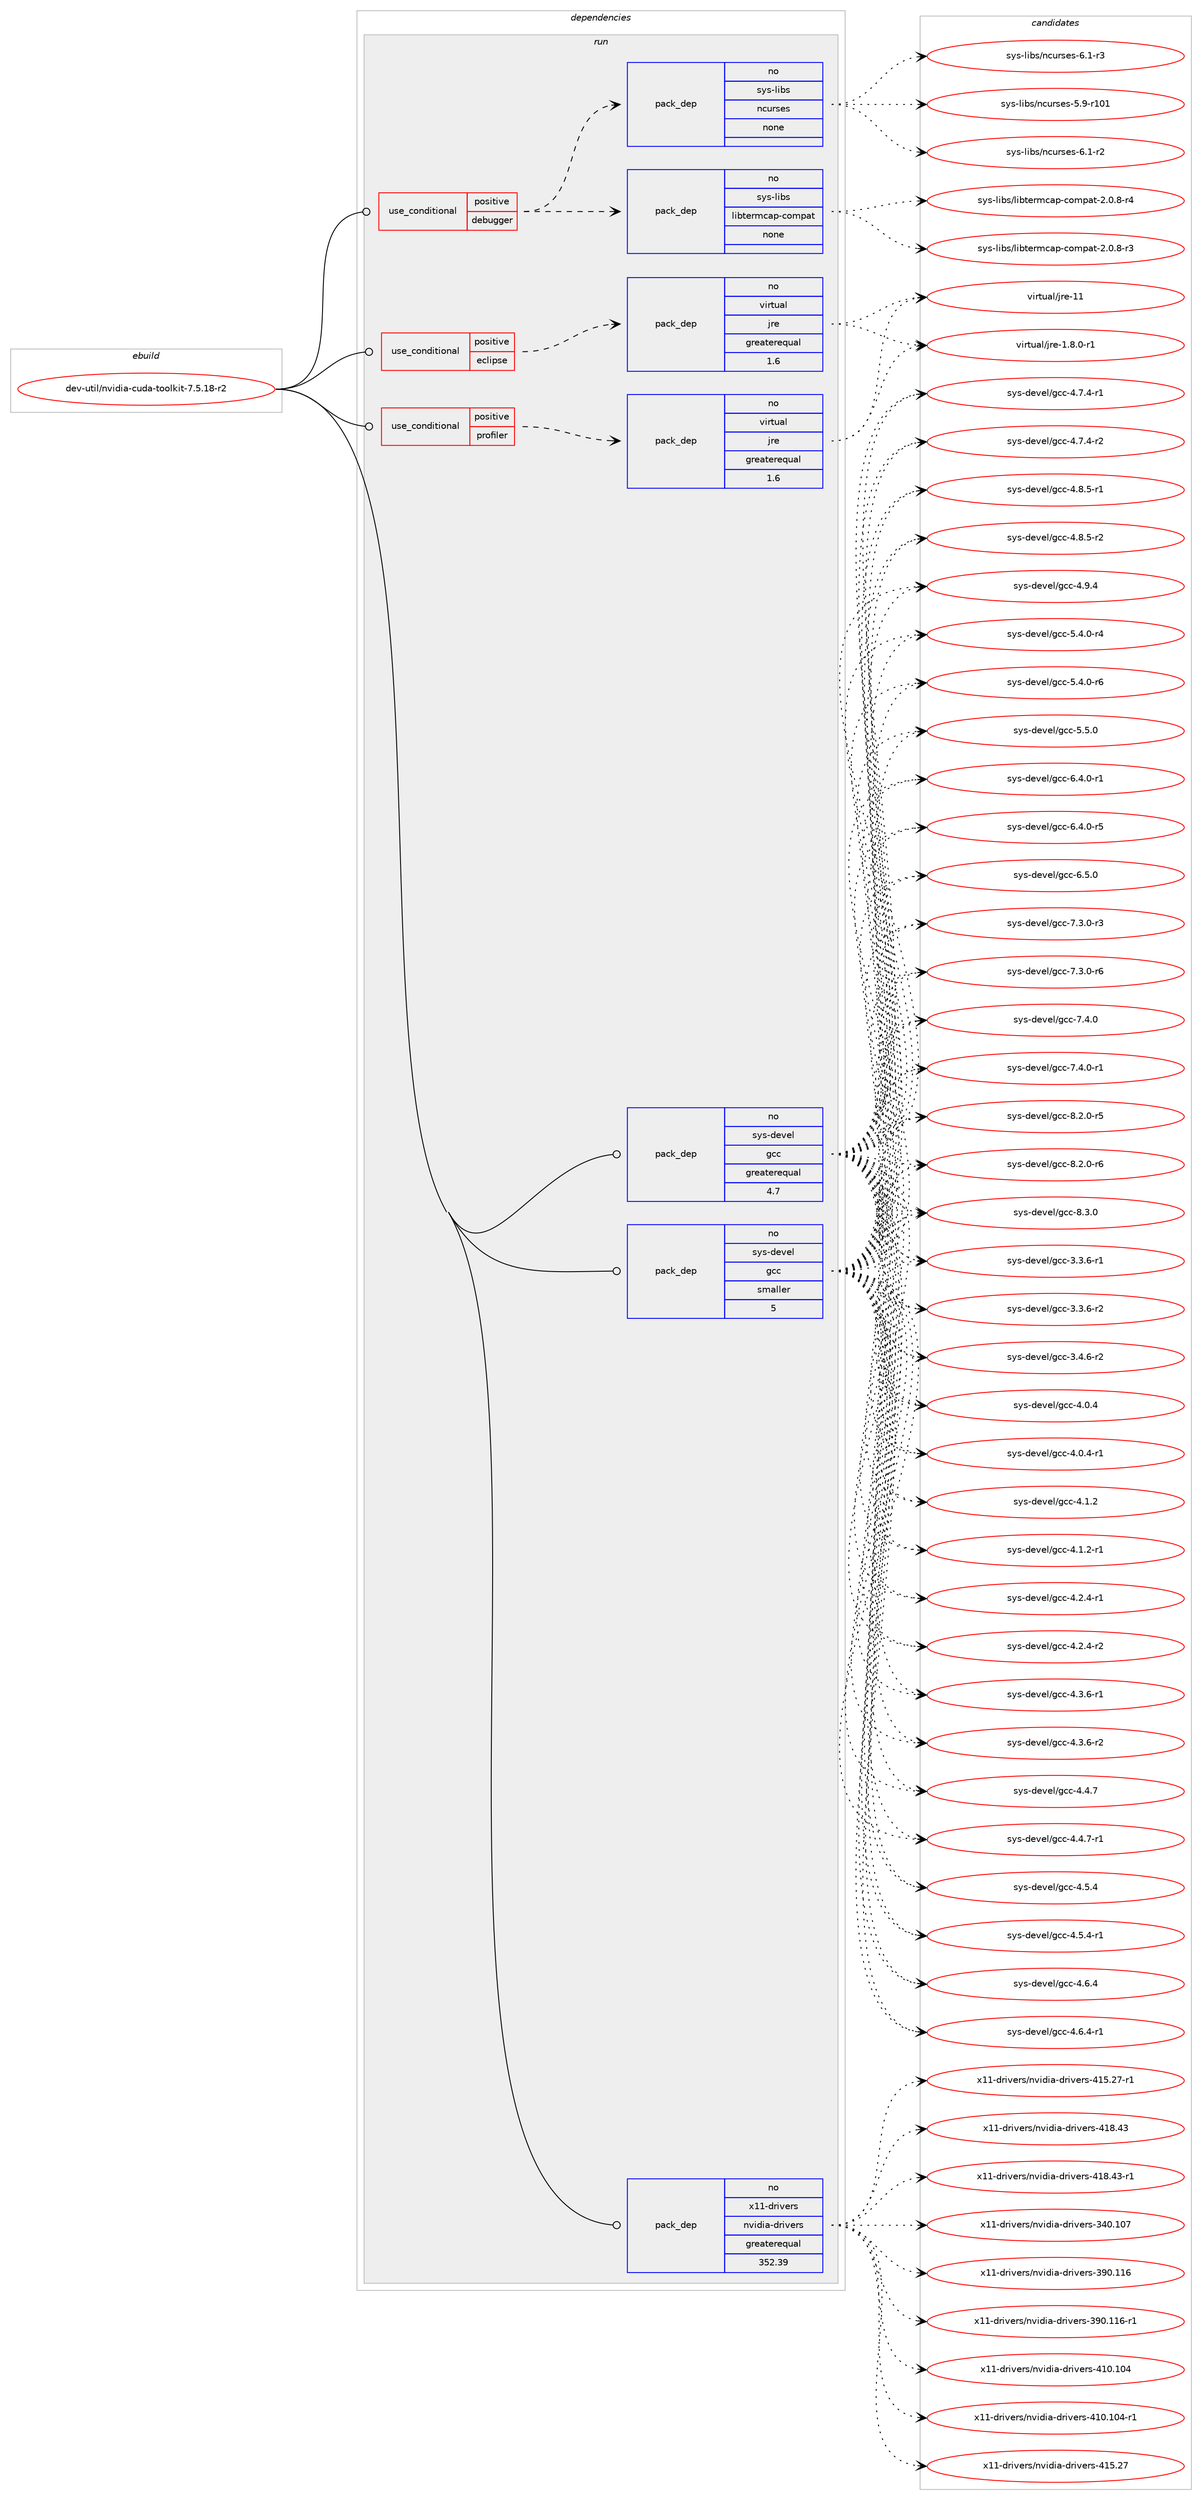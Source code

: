 digraph prolog {

# *************
# Graph options
# *************

newrank=true;
concentrate=true;
compound=true;
graph [rankdir=LR,fontname=Helvetica,fontsize=10,ranksep=1.5];#, ranksep=2.5, nodesep=0.2];
edge  [arrowhead=vee];
node  [fontname=Helvetica,fontsize=10];

# **********
# The ebuild
# **********

subgraph cluster_leftcol {
color=gray;
rank=same;
label=<<i>ebuild</i>>;
id [label="dev-util/nvidia-cuda-toolkit-7.5.18-r2", color=red, width=4, href="../dev-util/nvidia-cuda-toolkit-7.5.18-r2.svg"];
}

# ****************
# The dependencies
# ****************

subgraph cluster_midcol {
color=gray;
label=<<i>dependencies</i>>;
subgraph cluster_compile {
fillcolor="#eeeeee";
style=filled;
label=<<i>compile</i>>;
}
subgraph cluster_compileandrun {
fillcolor="#eeeeee";
style=filled;
label=<<i>compile and run</i>>;
}
subgraph cluster_run {
fillcolor="#eeeeee";
style=filled;
label=<<i>run</i>>;
subgraph cond424808 {
dependency1547878 [label=<<TABLE BORDER="0" CELLBORDER="1" CELLSPACING="0" CELLPADDING="4"><TR><TD ROWSPAN="3" CELLPADDING="10">use_conditional</TD></TR><TR><TD>positive</TD></TR><TR><TD>debugger</TD></TR></TABLE>>, shape=none, color=red];
subgraph pack1099375 {
dependency1547879 [label=<<TABLE BORDER="0" CELLBORDER="1" CELLSPACING="0" CELLPADDING="4" WIDTH="220"><TR><TD ROWSPAN="6" CELLPADDING="30">pack_dep</TD></TR><TR><TD WIDTH="110">no</TD></TR><TR><TD>sys-libs</TD></TR><TR><TD>libtermcap-compat</TD></TR><TR><TD>none</TD></TR><TR><TD></TD></TR></TABLE>>, shape=none, color=blue];
}
dependency1547878:e -> dependency1547879:w [weight=20,style="dashed",arrowhead="vee"];
subgraph pack1099376 {
dependency1547880 [label=<<TABLE BORDER="0" CELLBORDER="1" CELLSPACING="0" CELLPADDING="4" WIDTH="220"><TR><TD ROWSPAN="6" CELLPADDING="30">pack_dep</TD></TR><TR><TD WIDTH="110">no</TD></TR><TR><TD>sys-libs</TD></TR><TR><TD>ncurses</TD></TR><TR><TD>none</TD></TR><TR><TD></TD></TR></TABLE>>, shape=none, color=blue];
}
dependency1547878:e -> dependency1547880:w [weight=20,style="dashed",arrowhead="vee"];
}
id:e -> dependency1547878:w [weight=20,style="solid",arrowhead="odot"];
subgraph cond424809 {
dependency1547881 [label=<<TABLE BORDER="0" CELLBORDER="1" CELLSPACING="0" CELLPADDING="4"><TR><TD ROWSPAN="3" CELLPADDING="10">use_conditional</TD></TR><TR><TD>positive</TD></TR><TR><TD>eclipse</TD></TR></TABLE>>, shape=none, color=red];
subgraph pack1099377 {
dependency1547882 [label=<<TABLE BORDER="0" CELLBORDER="1" CELLSPACING="0" CELLPADDING="4" WIDTH="220"><TR><TD ROWSPAN="6" CELLPADDING="30">pack_dep</TD></TR><TR><TD WIDTH="110">no</TD></TR><TR><TD>virtual</TD></TR><TR><TD>jre</TD></TR><TR><TD>greaterequal</TD></TR><TR><TD>1.6</TD></TR></TABLE>>, shape=none, color=blue];
}
dependency1547881:e -> dependency1547882:w [weight=20,style="dashed",arrowhead="vee"];
}
id:e -> dependency1547881:w [weight=20,style="solid",arrowhead="odot"];
subgraph cond424810 {
dependency1547883 [label=<<TABLE BORDER="0" CELLBORDER="1" CELLSPACING="0" CELLPADDING="4"><TR><TD ROWSPAN="3" CELLPADDING="10">use_conditional</TD></TR><TR><TD>positive</TD></TR><TR><TD>profiler</TD></TR></TABLE>>, shape=none, color=red];
subgraph pack1099378 {
dependency1547884 [label=<<TABLE BORDER="0" CELLBORDER="1" CELLSPACING="0" CELLPADDING="4" WIDTH="220"><TR><TD ROWSPAN="6" CELLPADDING="30">pack_dep</TD></TR><TR><TD WIDTH="110">no</TD></TR><TR><TD>virtual</TD></TR><TR><TD>jre</TD></TR><TR><TD>greaterequal</TD></TR><TR><TD>1.6</TD></TR></TABLE>>, shape=none, color=blue];
}
dependency1547883:e -> dependency1547884:w [weight=20,style="dashed",arrowhead="vee"];
}
id:e -> dependency1547883:w [weight=20,style="solid",arrowhead="odot"];
subgraph pack1099379 {
dependency1547885 [label=<<TABLE BORDER="0" CELLBORDER="1" CELLSPACING="0" CELLPADDING="4" WIDTH="220"><TR><TD ROWSPAN="6" CELLPADDING="30">pack_dep</TD></TR><TR><TD WIDTH="110">no</TD></TR><TR><TD>sys-devel</TD></TR><TR><TD>gcc</TD></TR><TR><TD>greaterequal</TD></TR><TR><TD>4.7</TD></TR></TABLE>>, shape=none, color=blue];
}
id:e -> dependency1547885:w [weight=20,style="solid",arrowhead="odot"];
subgraph pack1099380 {
dependency1547886 [label=<<TABLE BORDER="0" CELLBORDER="1" CELLSPACING="0" CELLPADDING="4" WIDTH="220"><TR><TD ROWSPAN="6" CELLPADDING="30">pack_dep</TD></TR><TR><TD WIDTH="110">no</TD></TR><TR><TD>sys-devel</TD></TR><TR><TD>gcc</TD></TR><TR><TD>smaller</TD></TR><TR><TD>5</TD></TR></TABLE>>, shape=none, color=blue];
}
id:e -> dependency1547886:w [weight=20,style="solid",arrowhead="odot"];
subgraph pack1099381 {
dependency1547887 [label=<<TABLE BORDER="0" CELLBORDER="1" CELLSPACING="0" CELLPADDING="4" WIDTH="220"><TR><TD ROWSPAN="6" CELLPADDING="30">pack_dep</TD></TR><TR><TD WIDTH="110">no</TD></TR><TR><TD>x11-drivers</TD></TR><TR><TD>nvidia-drivers</TD></TR><TR><TD>greaterequal</TD></TR><TR><TD>352.39</TD></TR></TABLE>>, shape=none, color=blue];
}
id:e -> dependency1547887:w [weight=20,style="solid",arrowhead="odot"];
}
}

# **************
# The candidates
# **************

subgraph cluster_choices {
rank=same;
color=gray;
label=<<i>candidates</i>>;

subgraph choice1099375 {
color=black;
nodesep=1;
choice1151211154510810598115471081059811610111410999971124599111109112971164550464846564511451 [label="sys-libs/libtermcap-compat-2.0.8-r3", color=red, width=4,href="../sys-libs/libtermcap-compat-2.0.8-r3.svg"];
choice1151211154510810598115471081059811610111410999971124599111109112971164550464846564511452 [label="sys-libs/libtermcap-compat-2.0.8-r4", color=red, width=4,href="../sys-libs/libtermcap-compat-2.0.8-r4.svg"];
dependency1547879:e -> choice1151211154510810598115471081059811610111410999971124599111109112971164550464846564511451:w [style=dotted,weight="100"];
dependency1547879:e -> choice1151211154510810598115471081059811610111410999971124599111109112971164550464846564511452:w [style=dotted,weight="100"];
}
subgraph choice1099376 {
color=black;
nodesep=1;
choice115121115451081059811547110991171141151011154553465745114494849 [label="sys-libs/ncurses-5.9-r101", color=red, width=4,href="../sys-libs/ncurses-5.9-r101.svg"];
choice11512111545108105981154711099117114115101115455446494511450 [label="sys-libs/ncurses-6.1-r2", color=red, width=4,href="../sys-libs/ncurses-6.1-r2.svg"];
choice11512111545108105981154711099117114115101115455446494511451 [label="sys-libs/ncurses-6.1-r3", color=red, width=4,href="../sys-libs/ncurses-6.1-r3.svg"];
dependency1547880:e -> choice115121115451081059811547110991171141151011154553465745114494849:w [style=dotted,weight="100"];
dependency1547880:e -> choice11512111545108105981154711099117114115101115455446494511450:w [style=dotted,weight="100"];
dependency1547880:e -> choice11512111545108105981154711099117114115101115455446494511451:w [style=dotted,weight="100"];
}
subgraph choice1099377 {
color=black;
nodesep=1;
choice11810511411611797108471061141014549465646484511449 [label="virtual/jre-1.8.0-r1", color=red, width=4,href="../virtual/jre-1.8.0-r1.svg"];
choice1181051141161179710847106114101454949 [label="virtual/jre-11", color=red, width=4,href="../virtual/jre-11.svg"];
dependency1547882:e -> choice11810511411611797108471061141014549465646484511449:w [style=dotted,weight="100"];
dependency1547882:e -> choice1181051141161179710847106114101454949:w [style=dotted,weight="100"];
}
subgraph choice1099378 {
color=black;
nodesep=1;
choice11810511411611797108471061141014549465646484511449 [label="virtual/jre-1.8.0-r1", color=red, width=4,href="../virtual/jre-1.8.0-r1.svg"];
choice1181051141161179710847106114101454949 [label="virtual/jre-11", color=red, width=4,href="../virtual/jre-11.svg"];
dependency1547884:e -> choice11810511411611797108471061141014549465646484511449:w [style=dotted,weight="100"];
dependency1547884:e -> choice1181051141161179710847106114101454949:w [style=dotted,weight="100"];
}
subgraph choice1099379 {
color=black;
nodesep=1;
choice115121115451001011181011084710399994551465146544511449 [label="sys-devel/gcc-3.3.6-r1", color=red, width=4,href="../sys-devel/gcc-3.3.6-r1.svg"];
choice115121115451001011181011084710399994551465146544511450 [label="sys-devel/gcc-3.3.6-r2", color=red, width=4,href="../sys-devel/gcc-3.3.6-r2.svg"];
choice115121115451001011181011084710399994551465246544511450 [label="sys-devel/gcc-3.4.6-r2", color=red, width=4,href="../sys-devel/gcc-3.4.6-r2.svg"];
choice11512111545100101118101108471039999455246484652 [label="sys-devel/gcc-4.0.4", color=red, width=4,href="../sys-devel/gcc-4.0.4.svg"];
choice115121115451001011181011084710399994552464846524511449 [label="sys-devel/gcc-4.0.4-r1", color=red, width=4,href="../sys-devel/gcc-4.0.4-r1.svg"];
choice11512111545100101118101108471039999455246494650 [label="sys-devel/gcc-4.1.2", color=red, width=4,href="../sys-devel/gcc-4.1.2.svg"];
choice115121115451001011181011084710399994552464946504511449 [label="sys-devel/gcc-4.1.2-r1", color=red, width=4,href="../sys-devel/gcc-4.1.2-r1.svg"];
choice115121115451001011181011084710399994552465046524511449 [label="sys-devel/gcc-4.2.4-r1", color=red, width=4,href="../sys-devel/gcc-4.2.4-r1.svg"];
choice115121115451001011181011084710399994552465046524511450 [label="sys-devel/gcc-4.2.4-r2", color=red, width=4,href="../sys-devel/gcc-4.2.4-r2.svg"];
choice115121115451001011181011084710399994552465146544511449 [label="sys-devel/gcc-4.3.6-r1", color=red, width=4,href="../sys-devel/gcc-4.3.6-r1.svg"];
choice115121115451001011181011084710399994552465146544511450 [label="sys-devel/gcc-4.3.6-r2", color=red, width=4,href="../sys-devel/gcc-4.3.6-r2.svg"];
choice11512111545100101118101108471039999455246524655 [label="sys-devel/gcc-4.4.7", color=red, width=4,href="../sys-devel/gcc-4.4.7.svg"];
choice115121115451001011181011084710399994552465246554511449 [label="sys-devel/gcc-4.4.7-r1", color=red, width=4,href="../sys-devel/gcc-4.4.7-r1.svg"];
choice11512111545100101118101108471039999455246534652 [label="sys-devel/gcc-4.5.4", color=red, width=4,href="../sys-devel/gcc-4.5.4.svg"];
choice115121115451001011181011084710399994552465346524511449 [label="sys-devel/gcc-4.5.4-r1", color=red, width=4,href="../sys-devel/gcc-4.5.4-r1.svg"];
choice11512111545100101118101108471039999455246544652 [label="sys-devel/gcc-4.6.4", color=red, width=4,href="../sys-devel/gcc-4.6.4.svg"];
choice115121115451001011181011084710399994552465446524511449 [label="sys-devel/gcc-4.6.4-r1", color=red, width=4,href="../sys-devel/gcc-4.6.4-r1.svg"];
choice115121115451001011181011084710399994552465546524511449 [label="sys-devel/gcc-4.7.4-r1", color=red, width=4,href="../sys-devel/gcc-4.7.4-r1.svg"];
choice115121115451001011181011084710399994552465546524511450 [label="sys-devel/gcc-4.7.4-r2", color=red, width=4,href="../sys-devel/gcc-4.7.4-r2.svg"];
choice115121115451001011181011084710399994552465646534511449 [label="sys-devel/gcc-4.8.5-r1", color=red, width=4,href="../sys-devel/gcc-4.8.5-r1.svg"];
choice115121115451001011181011084710399994552465646534511450 [label="sys-devel/gcc-4.8.5-r2", color=red, width=4,href="../sys-devel/gcc-4.8.5-r2.svg"];
choice11512111545100101118101108471039999455246574652 [label="sys-devel/gcc-4.9.4", color=red, width=4,href="../sys-devel/gcc-4.9.4.svg"];
choice115121115451001011181011084710399994553465246484511452 [label="sys-devel/gcc-5.4.0-r4", color=red, width=4,href="../sys-devel/gcc-5.4.0-r4.svg"];
choice115121115451001011181011084710399994553465246484511454 [label="sys-devel/gcc-5.4.0-r6", color=red, width=4,href="../sys-devel/gcc-5.4.0-r6.svg"];
choice11512111545100101118101108471039999455346534648 [label="sys-devel/gcc-5.5.0", color=red, width=4,href="../sys-devel/gcc-5.5.0.svg"];
choice115121115451001011181011084710399994554465246484511449 [label="sys-devel/gcc-6.4.0-r1", color=red, width=4,href="../sys-devel/gcc-6.4.0-r1.svg"];
choice115121115451001011181011084710399994554465246484511453 [label="sys-devel/gcc-6.4.0-r5", color=red, width=4,href="../sys-devel/gcc-6.4.0-r5.svg"];
choice11512111545100101118101108471039999455446534648 [label="sys-devel/gcc-6.5.0", color=red, width=4,href="../sys-devel/gcc-6.5.0.svg"];
choice115121115451001011181011084710399994555465146484511451 [label="sys-devel/gcc-7.3.0-r3", color=red, width=4,href="../sys-devel/gcc-7.3.0-r3.svg"];
choice115121115451001011181011084710399994555465146484511454 [label="sys-devel/gcc-7.3.0-r6", color=red, width=4,href="../sys-devel/gcc-7.3.0-r6.svg"];
choice11512111545100101118101108471039999455546524648 [label="sys-devel/gcc-7.4.0", color=red, width=4,href="../sys-devel/gcc-7.4.0.svg"];
choice115121115451001011181011084710399994555465246484511449 [label="sys-devel/gcc-7.4.0-r1", color=red, width=4,href="../sys-devel/gcc-7.4.0-r1.svg"];
choice115121115451001011181011084710399994556465046484511453 [label="sys-devel/gcc-8.2.0-r5", color=red, width=4,href="../sys-devel/gcc-8.2.0-r5.svg"];
choice115121115451001011181011084710399994556465046484511454 [label="sys-devel/gcc-8.2.0-r6", color=red, width=4,href="../sys-devel/gcc-8.2.0-r6.svg"];
choice11512111545100101118101108471039999455646514648 [label="sys-devel/gcc-8.3.0", color=red, width=4,href="../sys-devel/gcc-8.3.0.svg"];
dependency1547885:e -> choice115121115451001011181011084710399994551465146544511449:w [style=dotted,weight="100"];
dependency1547885:e -> choice115121115451001011181011084710399994551465146544511450:w [style=dotted,weight="100"];
dependency1547885:e -> choice115121115451001011181011084710399994551465246544511450:w [style=dotted,weight="100"];
dependency1547885:e -> choice11512111545100101118101108471039999455246484652:w [style=dotted,weight="100"];
dependency1547885:e -> choice115121115451001011181011084710399994552464846524511449:w [style=dotted,weight="100"];
dependency1547885:e -> choice11512111545100101118101108471039999455246494650:w [style=dotted,weight="100"];
dependency1547885:e -> choice115121115451001011181011084710399994552464946504511449:w [style=dotted,weight="100"];
dependency1547885:e -> choice115121115451001011181011084710399994552465046524511449:w [style=dotted,weight="100"];
dependency1547885:e -> choice115121115451001011181011084710399994552465046524511450:w [style=dotted,weight="100"];
dependency1547885:e -> choice115121115451001011181011084710399994552465146544511449:w [style=dotted,weight="100"];
dependency1547885:e -> choice115121115451001011181011084710399994552465146544511450:w [style=dotted,weight="100"];
dependency1547885:e -> choice11512111545100101118101108471039999455246524655:w [style=dotted,weight="100"];
dependency1547885:e -> choice115121115451001011181011084710399994552465246554511449:w [style=dotted,weight="100"];
dependency1547885:e -> choice11512111545100101118101108471039999455246534652:w [style=dotted,weight="100"];
dependency1547885:e -> choice115121115451001011181011084710399994552465346524511449:w [style=dotted,weight="100"];
dependency1547885:e -> choice11512111545100101118101108471039999455246544652:w [style=dotted,weight="100"];
dependency1547885:e -> choice115121115451001011181011084710399994552465446524511449:w [style=dotted,weight="100"];
dependency1547885:e -> choice115121115451001011181011084710399994552465546524511449:w [style=dotted,weight="100"];
dependency1547885:e -> choice115121115451001011181011084710399994552465546524511450:w [style=dotted,weight="100"];
dependency1547885:e -> choice115121115451001011181011084710399994552465646534511449:w [style=dotted,weight="100"];
dependency1547885:e -> choice115121115451001011181011084710399994552465646534511450:w [style=dotted,weight="100"];
dependency1547885:e -> choice11512111545100101118101108471039999455246574652:w [style=dotted,weight="100"];
dependency1547885:e -> choice115121115451001011181011084710399994553465246484511452:w [style=dotted,weight="100"];
dependency1547885:e -> choice115121115451001011181011084710399994553465246484511454:w [style=dotted,weight="100"];
dependency1547885:e -> choice11512111545100101118101108471039999455346534648:w [style=dotted,weight="100"];
dependency1547885:e -> choice115121115451001011181011084710399994554465246484511449:w [style=dotted,weight="100"];
dependency1547885:e -> choice115121115451001011181011084710399994554465246484511453:w [style=dotted,weight="100"];
dependency1547885:e -> choice11512111545100101118101108471039999455446534648:w [style=dotted,weight="100"];
dependency1547885:e -> choice115121115451001011181011084710399994555465146484511451:w [style=dotted,weight="100"];
dependency1547885:e -> choice115121115451001011181011084710399994555465146484511454:w [style=dotted,weight="100"];
dependency1547885:e -> choice11512111545100101118101108471039999455546524648:w [style=dotted,weight="100"];
dependency1547885:e -> choice115121115451001011181011084710399994555465246484511449:w [style=dotted,weight="100"];
dependency1547885:e -> choice115121115451001011181011084710399994556465046484511453:w [style=dotted,weight="100"];
dependency1547885:e -> choice115121115451001011181011084710399994556465046484511454:w [style=dotted,weight="100"];
dependency1547885:e -> choice11512111545100101118101108471039999455646514648:w [style=dotted,weight="100"];
}
subgraph choice1099380 {
color=black;
nodesep=1;
choice115121115451001011181011084710399994551465146544511449 [label="sys-devel/gcc-3.3.6-r1", color=red, width=4,href="../sys-devel/gcc-3.3.6-r1.svg"];
choice115121115451001011181011084710399994551465146544511450 [label="sys-devel/gcc-3.3.6-r2", color=red, width=4,href="../sys-devel/gcc-3.3.6-r2.svg"];
choice115121115451001011181011084710399994551465246544511450 [label="sys-devel/gcc-3.4.6-r2", color=red, width=4,href="../sys-devel/gcc-3.4.6-r2.svg"];
choice11512111545100101118101108471039999455246484652 [label="sys-devel/gcc-4.0.4", color=red, width=4,href="../sys-devel/gcc-4.0.4.svg"];
choice115121115451001011181011084710399994552464846524511449 [label="sys-devel/gcc-4.0.4-r1", color=red, width=4,href="../sys-devel/gcc-4.0.4-r1.svg"];
choice11512111545100101118101108471039999455246494650 [label="sys-devel/gcc-4.1.2", color=red, width=4,href="../sys-devel/gcc-4.1.2.svg"];
choice115121115451001011181011084710399994552464946504511449 [label="sys-devel/gcc-4.1.2-r1", color=red, width=4,href="../sys-devel/gcc-4.1.2-r1.svg"];
choice115121115451001011181011084710399994552465046524511449 [label="sys-devel/gcc-4.2.4-r1", color=red, width=4,href="../sys-devel/gcc-4.2.4-r1.svg"];
choice115121115451001011181011084710399994552465046524511450 [label="sys-devel/gcc-4.2.4-r2", color=red, width=4,href="../sys-devel/gcc-4.2.4-r2.svg"];
choice115121115451001011181011084710399994552465146544511449 [label="sys-devel/gcc-4.3.6-r1", color=red, width=4,href="../sys-devel/gcc-4.3.6-r1.svg"];
choice115121115451001011181011084710399994552465146544511450 [label="sys-devel/gcc-4.3.6-r2", color=red, width=4,href="../sys-devel/gcc-4.3.6-r2.svg"];
choice11512111545100101118101108471039999455246524655 [label="sys-devel/gcc-4.4.7", color=red, width=4,href="../sys-devel/gcc-4.4.7.svg"];
choice115121115451001011181011084710399994552465246554511449 [label="sys-devel/gcc-4.4.7-r1", color=red, width=4,href="../sys-devel/gcc-4.4.7-r1.svg"];
choice11512111545100101118101108471039999455246534652 [label="sys-devel/gcc-4.5.4", color=red, width=4,href="../sys-devel/gcc-4.5.4.svg"];
choice115121115451001011181011084710399994552465346524511449 [label="sys-devel/gcc-4.5.4-r1", color=red, width=4,href="../sys-devel/gcc-4.5.4-r1.svg"];
choice11512111545100101118101108471039999455246544652 [label="sys-devel/gcc-4.6.4", color=red, width=4,href="../sys-devel/gcc-4.6.4.svg"];
choice115121115451001011181011084710399994552465446524511449 [label="sys-devel/gcc-4.6.4-r1", color=red, width=4,href="../sys-devel/gcc-4.6.4-r1.svg"];
choice115121115451001011181011084710399994552465546524511449 [label="sys-devel/gcc-4.7.4-r1", color=red, width=4,href="../sys-devel/gcc-4.7.4-r1.svg"];
choice115121115451001011181011084710399994552465546524511450 [label="sys-devel/gcc-4.7.4-r2", color=red, width=4,href="../sys-devel/gcc-4.7.4-r2.svg"];
choice115121115451001011181011084710399994552465646534511449 [label="sys-devel/gcc-4.8.5-r1", color=red, width=4,href="../sys-devel/gcc-4.8.5-r1.svg"];
choice115121115451001011181011084710399994552465646534511450 [label="sys-devel/gcc-4.8.5-r2", color=red, width=4,href="../sys-devel/gcc-4.8.5-r2.svg"];
choice11512111545100101118101108471039999455246574652 [label="sys-devel/gcc-4.9.4", color=red, width=4,href="../sys-devel/gcc-4.9.4.svg"];
choice115121115451001011181011084710399994553465246484511452 [label="sys-devel/gcc-5.4.0-r4", color=red, width=4,href="../sys-devel/gcc-5.4.0-r4.svg"];
choice115121115451001011181011084710399994553465246484511454 [label="sys-devel/gcc-5.4.0-r6", color=red, width=4,href="../sys-devel/gcc-5.4.0-r6.svg"];
choice11512111545100101118101108471039999455346534648 [label="sys-devel/gcc-5.5.0", color=red, width=4,href="../sys-devel/gcc-5.5.0.svg"];
choice115121115451001011181011084710399994554465246484511449 [label="sys-devel/gcc-6.4.0-r1", color=red, width=4,href="../sys-devel/gcc-6.4.0-r1.svg"];
choice115121115451001011181011084710399994554465246484511453 [label="sys-devel/gcc-6.4.0-r5", color=red, width=4,href="../sys-devel/gcc-6.4.0-r5.svg"];
choice11512111545100101118101108471039999455446534648 [label="sys-devel/gcc-6.5.0", color=red, width=4,href="../sys-devel/gcc-6.5.0.svg"];
choice115121115451001011181011084710399994555465146484511451 [label="sys-devel/gcc-7.3.0-r3", color=red, width=4,href="../sys-devel/gcc-7.3.0-r3.svg"];
choice115121115451001011181011084710399994555465146484511454 [label="sys-devel/gcc-7.3.0-r6", color=red, width=4,href="../sys-devel/gcc-7.3.0-r6.svg"];
choice11512111545100101118101108471039999455546524648 [label="sys-devel/gcc-7.4.0", color=red, width=4,href="../sys-devel/gcc-7.4.0.svg"];
choice115121115451001011181011084710399994555465246484511449 [label="sys-devel/gcc-7.4.0-r1", color=red, width=4,href="../sys-devel/gcc-7.4.0-r1.svg"];
choice115121115451001011181011084710399994556465046484511453 [label="sys-devel/gcc-8.2.0-r5", color=red, width=4,href="../sys-devel/gcc-8.2.0-r5.svg"];
choice115121115451001011181011084710399994556465046484511454 [label="sys-devel/gcc-8.2.0-r6", color=red, width=4,href="../sys-devel/gcc-8.2.0-r6.svg"];
choice11512111545100101118101108471039999455646514648 [label="sys-devel/gcc-8.3.0", color=red, width=4,href="../sys-devel/gcc-8.3.0.svg"];
dependency1547886:e -> choice115121115451001011181011084710399994551465146544511449:w [style=dotted,weight="100"];
dependency1547886:e -> choice115121115451001011181011084710399994551465146544511450:w [style=dotted,weight="100"];
dependency1547886:e -> choice115121115451001011181011084710399994551465246544511450:w [style=dotted,weight="100"];
dependency1547886:e -> choice11512111545100101118101108471039999455246484652:w [style=dotted,weight="100"];
dependency1547886:e -> choice115121115451001011181011084710399994552464846524511449:w [style=dotted,weight="100"];
dependency1547886:e -> choice11512111545100101118101108471039999455246494650:w [style=dotted,weight="100"];
dependency1547886:e -> choice115121115451001011181011084710399994552464946504511449:w [style=dotted,weight="100"];
dependency1547886:e -> choice115121115451001011181011084710399994552465046524511449:w [style=dotted,weight="100"];
dependency1547886:e -> choice115121115451001011181011084710399994552465046524511450:w [style=dotted,weight="100"];
dependency1547886:e -> choice115121115451001011181011084710399994552465146544511449:w [style=dotted,weight="100"];
dependency1547886:e -> choice115121115451001011181011084710399994552465146544511450:w [style=dotted,weight="100"];
dependency1547886:e -> choice11512111545100101118101108471039999455246524655:w [style=dotted,weight="100"];
dependency1547886:e -> choice115121115451001011181011084710399994552465246554511449:w [style=dotted,weight="100"];
dependency1547886:e -> choice11512111545100101118101108471039999455246534652:w [style=dotted,weight="100"];
dependency1547886:e -> choice115121115451001011181011084710399994552465346524511449:w [style=dotted,weight="100"];
dependency1547886:e -> choice11512111545100101118101108471039999455246544652:w [style=dotted,weight="100"];
dependency1547886:e -> choice115121115451001011181011084710399994552465446524511449:w [style=dotted,weight="100"];
dependency1547886:e -> choice115121115451001011181011084710399994552465546524511449:w [style=dotted,weight="100"];
dependency1547886:e -> choice115121115451001011181011084710399994552465546524511450:w [style=dotted,weight="100"];
dependency1547886:e -> choice115121115451001011181011084710399994552465646534511449:w [style=dotted,weight="100"];
dependency1547886:e -> choice115121115451001011181011084710399994552465646534511450:w [style=dotted,weight="100"];
dependency1547886:e -> choice11512111545100101118101108471039999455246574652:w [style=dotted,weight="100"];
dependency1547886:e -> choice115121115451001011181011084710399994553465246484511452:w [style=dotted,weight="100"];
dependency1547886:e -> choice115121115451001011181011084710399994553465246484511454:w [style=dotted,weight="100"];
dependency1547886:e -> choice11512111545100101118101108471039999455346534648:w [style=dotted,weight="100"];
dependency1547886:e -> choice115121115451001011181011084710399994554465246484511449:w [style=dotted,weight="100"];
dependency1547886:e -> choice115121115451001011181011084710399994554465246484511453:w [style=dotted,weight="100"];
dependency1547886:e -> choice11512111545100101118101108471039999455446534648:w [style=dotted,weight="100"];
dependency1547886:e -> choice115121115451001011181011084710399994555465146484511451:w [style=dotted,weight="100"];
dependency1547886:e -> choice115121115451001011181011084710399994555465146484511454:w [style=dotted,weight="100"];
dependency1547886:e -> choice11512111545100101118101108471039999455546524648:w [style=dotted,weight="100"];
dependency1547886:e -> choice115121115451001011181011084710399994555465246484511449:w [style=dotted,weight="100"];
dependency1547886:e -> choice115121115451001011181011084710399994556465046484511453:w [style=dotted,weight="100"];
dependency1547886:e -> choice115121115451001011181011084710399994556465046484511454:w [style=dotted,weight="100"];
dependency1547886:e -> choice11512111545100101118101108471039999455646514648:w [style=dotted,weight="100"];
}
subgraph choice1099381 {
color=black;
nodesep=1;
choice1204949451001141051181011141154711011810510010597451001141051181011141154551524846494855 [label="x11-drivers/nvidia-drivers-340.107", color=red, width=4,href="../x11-drivers/nvidia-drivers-340.107.svg"];
choice1204949451001141051181011141154711011810510010597451001141051181011141154551574846494954 [label="x11-drivers/nvidia-drivers-390.116", color=red, width=4,href="../x11-drivers/nvidia-drivers-390.116.svg"];
choice12049494510011410511810111411547110118105100105974510011410511810111411545515748464949544511449 [label="x11-drivers/nvidia-drivers-390.116-r1", color=red, width=4,href="../x11-drivers/nvidia-drivers-390.116-r1.svg"];
choice1204949451001141051181011141154711011810510010597451001141051181011141154552494846494852 [label="x11-drivers/nvidia-drivers-410.104", color=red, width=4,href="../x11-drivers/nvidia-drivers-410.104.svg"];
choice12049494510011410511810111411547110118105100105974510011410511810111411545524948464948524511449 [label="x11-drivers/nvidia-drivers-410.104-r1", color=red, width=4,href="../x11-drivers/nvidia-drivers-410.104-r1.svg"];
choice12049494510011410511810111411547110118105100105974510011410511810111411545524953465055 [label="x11-drivers/nvidia-drivers-415.27", color=red, width=4,href="../x11-drivers/nvidia-drivers-415.27.svg"];
choice120494945100114105118101114115471101181051001059745100114105118101114115455249534650554511449 [label="x11-drivers/nvidia-drivers-415.27-r1", color=red, width=4,href="../x11-drivers/nvidia-drivers-415.27-r1.svg"];
choice12049494510011410511810111411547110118105100105974510011410511810111411545524956465251 [label="x11-drivers/nvidia-drivers-418.43", color=red, width=4,href="../x11-drivers/nvidia-drivers-418.43.svg"];
choice120494945100114105118101114115471101181051001059745100114105118101114115455249564652514511449 [label="x11-drivers/nvidia-drivers-418.43-r1", color=red, width=4,href="../x11-drivers/nvidia-drivers-418.43-r1.svg"];
dependency1547887:e -> choice1204949451001141051181011141154711011810510010597451001141051181011141154551524846494855:w [style=dotted,weight="100"];
dependency1547887:e -> choice1204949451001141051181011141154711011810510010597451001141051181011141154551574846494954:w [style=dotted,weight="100"];
dependency1547887:e -> choice12049494510011410511810111411547110118105100105974510011410511810111411545515748464949544511449:w [style=dotted,weight="100"];
dependency1547887:e -> choice1204949451001141051181011141154711011810510010597451001141051181011141154552494846494852:w [style=dotted,weight="100"];
dependency1547887:e -> choice12049494510011410511810111411547110118105100105974510011410511810111411545524948464948524511449:w [style=dotted,weight="100"];
dependency1547887:e -> choice12049494510011410511810111411547110118105100105974510011410511810111411545524953465055:w [style=dotted,weight="100"];
dependency1547887:e -> choice120494945100114105118101114115471101181051001059745100114105118101114115455249534650554511449:w [style=dotted,weight="100"];
dependency1547887:e -> choice12049494510011410511810111411547110118105100105974510011410511810111411545524956465251:w [style=dotted,weight="100"];
dependency1547887:e -> choice120494945100114105118101114115471101181051001059745100114105118101114115455249564652514511449:w [style=dotted,weight="100"];
}
}

}
